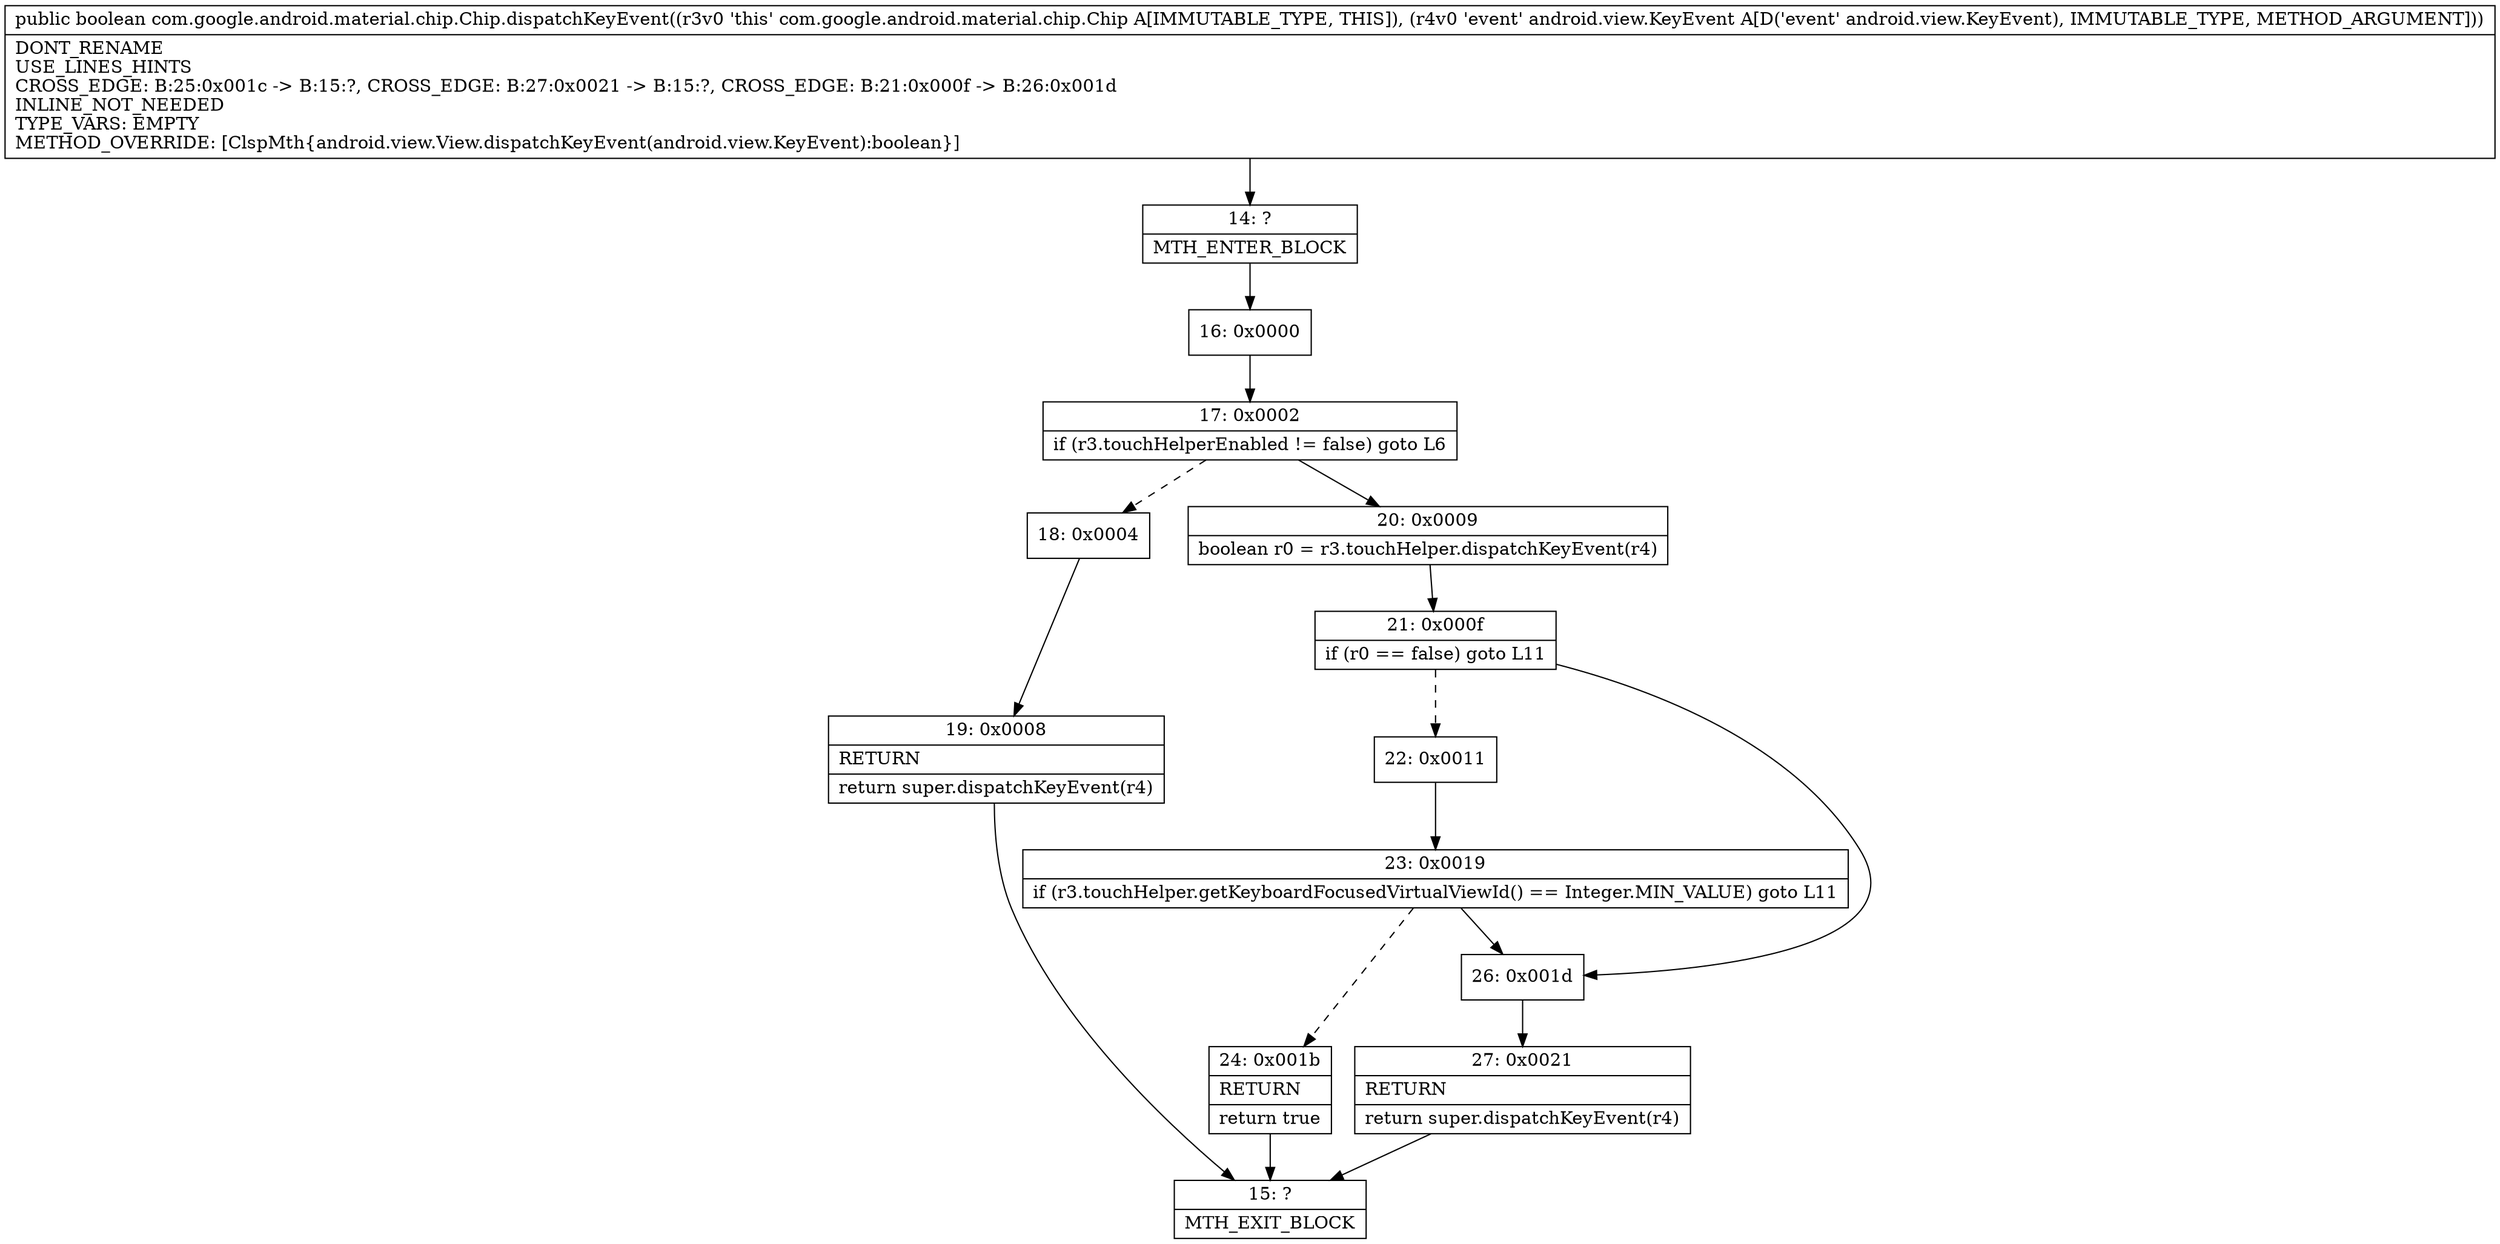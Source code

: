 digraph "CFG forcom.google.android.material.chip.Chip.dispatchKeyEvent(Landroid\/view\/KeyEvent;)Z" {
Node_14 [shape=record,label="{14\:\ ?|MTH_ENTER_BLOCK\l}"];
Node_16 [shape=record,label="{16\:\ 0x0000}"];
Node_17 [shape=record,label="{17\:\ 0x0002|if (r3.touchHelperEnabled != false) goto L6\l}"];
Node_18 [shape=record,label="{18\:\ 0x0004}"];
Node_19 [shape=record,label="{19\:\ 0x0008|RETURN\l|return super.dispatchKeyEvent(r4)\l}"];
Node_15 [shape=record,label="{15\:\ ?|MTH_EXIT_BLOCK\l}"];
Node_20 [shape=record,label="{20\:\ 0x0009|boolean r0 = r3.touchHelper.dispatchKeyEvent(r4)\l}"];
Node_21 [shape=record,label="{21\:\ 0x000f|if (r0 == false) goto L11\l}"];
Node_22 [shape=record,label="{22\:\ 0x0011}"];
Node_23 [shape=record,label="{23\:\ 0x0019|if (r3.touchHelper.getKeyboardFocusedVirtualViewId() == Integer.MIN_VALUE) goto L11\l}"];
Node_24 [shape=record,label="{24\:\ 0x001b|RETURN\l|return true\l}"];
Node_26 [shape=record,label="{26\:\ 0x001d}"];
Node_27 [shape=record,label="{27\:\ 0x0021|RETURN\l|return super.dispatchKeyEvent(r4)\l}"];
MethodNode[shape=record,label="{public boolean com.google.android.material.chip.Chip.dispatchKeyEvent((r3v0 'this' com.google.android.material.chip.Chip A[IMMUTABLE_TYPE, THIS]), (r4v0 'event' android.view.KeyEvent A[D('event' android.view.KeyEvent), IMMUTABLE_TYPE, METHOD_ARGUMENT]))  | DONT_RENAME\lUSE_LINES_HINTS\lCROSS_EDGE: B:25:0x001c \-\> B:15:?, CROSS_EDGE: B:27:0x0021 \-\> B:15:?, CROSS_EDGE: B:21:0x000f \-\> B:26:0x001d\lINLINE_NOT_NEEDED\lTYPE_VARS: EMPTY\lMETHOD_OVERRIDE: [ClspMth\{android.view.View.dispatchKeyEvent(android.view.KeyEvent):boolean\}]\l}"];
MethodNode -> Node_14;Node_14 -> Node_16;
Node_16 -> Node_17;
Node_17 -> Node_18[style=dashed];
Node_17 -> Node_20;
Node_18 -> Node_19;
Node_19 -> Node_15;
Node_20 -> Node_21;
Node_21 -> Node_22[style=dashed];
Node_21 -> Node_26;
Node_22 -> Node_23;
Node_23 -> Node_24[style=dashed];
Node_23 -> Node_26;
Node_24 -> Node_15;
Node_26 -> Node_27;
Node_27 -> Node_15;
}

